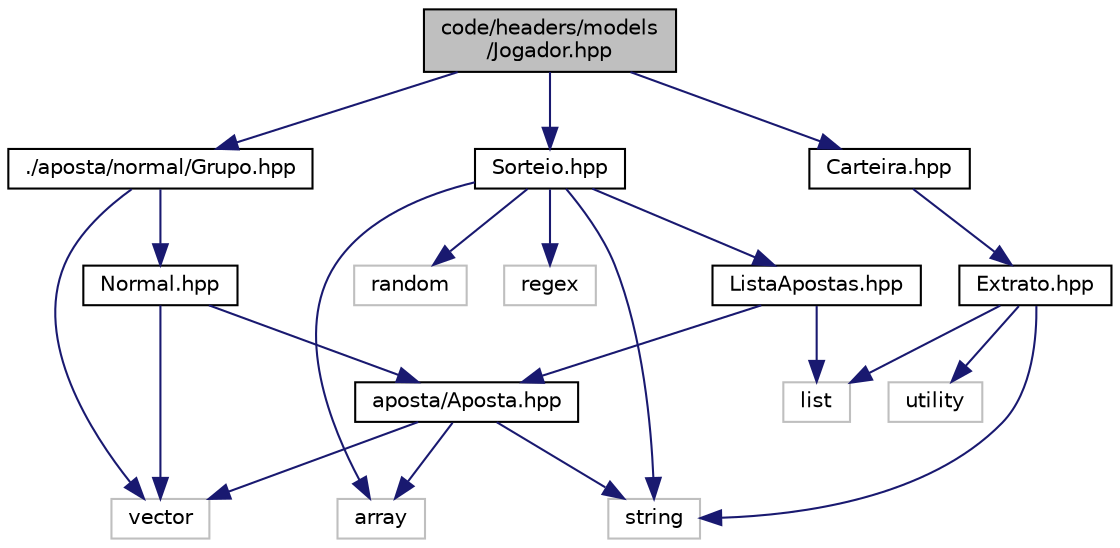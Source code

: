 digraph "code/headers/models/Jogador.hpp"
{
 // LATEX_PDF_SIZE
  edge [fontname="Helvetica",fontsize="10",labelfontname="Helvetica",labelfontsize="10"];
  node [fontname="Helvetica",fontsize="10",shape=record];
  Node1 [label="code/headers/models\l/Jogador.hpp",height=0.2,width=0.4,color="black", fillcolor="grey75", style="filled", fontcolor="black",tooltip="Definição da classe Jogador."];
  Node1 -> Node2 [color="midnightblue",fontsize="10",style="solid",fontname="Helvetica"];
  Node2 [label="Sorteio.hpp",height=0.2,width=0.4,color="black", fillcolor="white", style="filled",URL="$code_2headers_2models_2Sorteio_8hpp.html",tooltip="Definição da classe Sorteio."];
  Node2 -> Node3 [color="midnightblue",fontsize="10",style="solid",fontname="Helvetica"];
  Node3 [label="ListaApostas.hpp",height=0.2,width=0.4,color="black", fillcolor="white", style="filled",URL="$code_2headers_2models_2ListaApostas_8hpp.html",tooltip="Definição da classe ListaApostas."];
  Node3 -> Node4 [color="midnightblue",fontsize="10",style="solid",fontname="Helvetica"];
  Node4 [label="aposta/Aposta.hpp",height=0.2,width=0.4,color="black", fillcolor="white", style="filled",URL="$code_2headers_2models_2aposta_2Aposta_8hpp.html",tooltip="Definição da classe abstrata Aposta."];
  Node4 -> Node5 [color="midnightblue",fontsize="10",style="solid",fontname="Helvetica"];
  Node5 [label="string",height=0.2,width=0.4,color="grey75", fillcolor="white", style="filled",tooltip=" "];
  Node4 -> Node6 [color="midnightblue",fontsize="10",style="solid",fontname="Helvetica"];
  Node6 [label="vector",height=0.2,width=0.4,color="grey75", fillcolor="white", style="filled",tooltip=" "];
  Node4 -> Node7 [color="midnightblue",fontsize="10",style="solid",fontname="Helvetica"];
  Node7 [label="array",height=0.2,width=0.4,color="grey75", fillcolor="white", style="filled",tooltip=" "];
  Node3 -> Node8 [color="midnightblue",fontsize="10",style="solid",fontname="Helvetica"];
  Node8 [label="list",height=0.2,width=0.4,color="grey75", fillcolor="white", style="filled",tooltip=" "];
  Node2 -> Node5 [color="midnightblue",fontsize="10",style="solid",fontname="Helvetica"];
  Node2 -> Node7 [color="midnightblue",fontsize="10",style="solid",fontname="Helvetica"];
  Node2 -> Node9 [color="midnightblue",fontsize="10",style="solid",fontname="Helvetica"];
  Node9 [label="random",height=0.2,width=0.4,color="grey75", fillcolor="white", style="filled",tooltip=" "];
  Node2 -> Node10 [color="midnightblue",fontsize="10",style="solid",fontname="Helvetica"];
  Node10 [label="regex",height=0.2,width=0.4,color="grey75", fillcolor="white", style="filled",tooltip=" "];
  Node1 -> Node11 [color="midnightblue",fontsize="10",style="solid",fontname="Helvetica"];
  Node11 [label="Carteira.hpp",height=0.2,width=0.4,color="black", fillcolor="white", style="filled",URL="$code_2headers_2models_2Carteira_8hpp.html",tooltip="Definição da classe Carteira."];
  Node11 -> Node12 [color="midnightblue",fontsize="10",style="solid",fontname="Helvetica"];
  Node12 [label="Extrato.hpp",height=0.2,width=0.4,color="black", fillcolor="white", style="filled",URL="$code_2headers_2models_2Extrato_8hpp.html",tooltip="Definição da classe Extrato."];
  Node12 -> Node8 [color="midnightblue",fontsize="10",style="solid",fontname="Helvetica"];
  Node12 -> Node5 [color="midnightblue",fontsize="10",style="solid",fontname="Helvetica"];
  Node12 -> Node13 [color="midnightblue",fontsize="10",style="solid",fontname="Helvetica"];
  Node13 [label="utility",height=0.2,width=0.4,color="grey75", fillcolor="white", style="filled",tooltip=" "];
  Node1 -> Node14 [color="midnightblue",fontsize="10",style="solid",fontname="Helvetica"];
  Node14 [label="./aposta/normal/Grupo.hpp",height=0.2,width=0.4,color="black", fillcolor="white", style="filled",URL="$code_2headers_2models_2aposta_2normal_2Grupo_8hpp.html",tooltip="Definição da classe Grupo, derivada da classe Normal."];
  Node14 -> Node6 [color="midnightblue",fontsize="10",style="solid",fontname="Helvetica"];
  Node14 -> Node15 [color="midnightblue",fontsize="10",style="solid",fontname="Helvetica"];
  Node15 [label="Normal.hpp",height=0.2,width=0.4,color="black", fillcolor="white", style="filled",URL="$code_2headers_2models_2aposta_2normal_2Normal_8hpp.html",tooltip="Definição da classe Normal, derivada da classe Aposta."];
  Node15 -> Node6 [color="midnightblue",fontsize="10",style="solid",fontname="Helvetica"];
  Node15 -> Node4 [color="midnightblue",fontsize="10",style="solid",fontname="Helvetica"];
}
